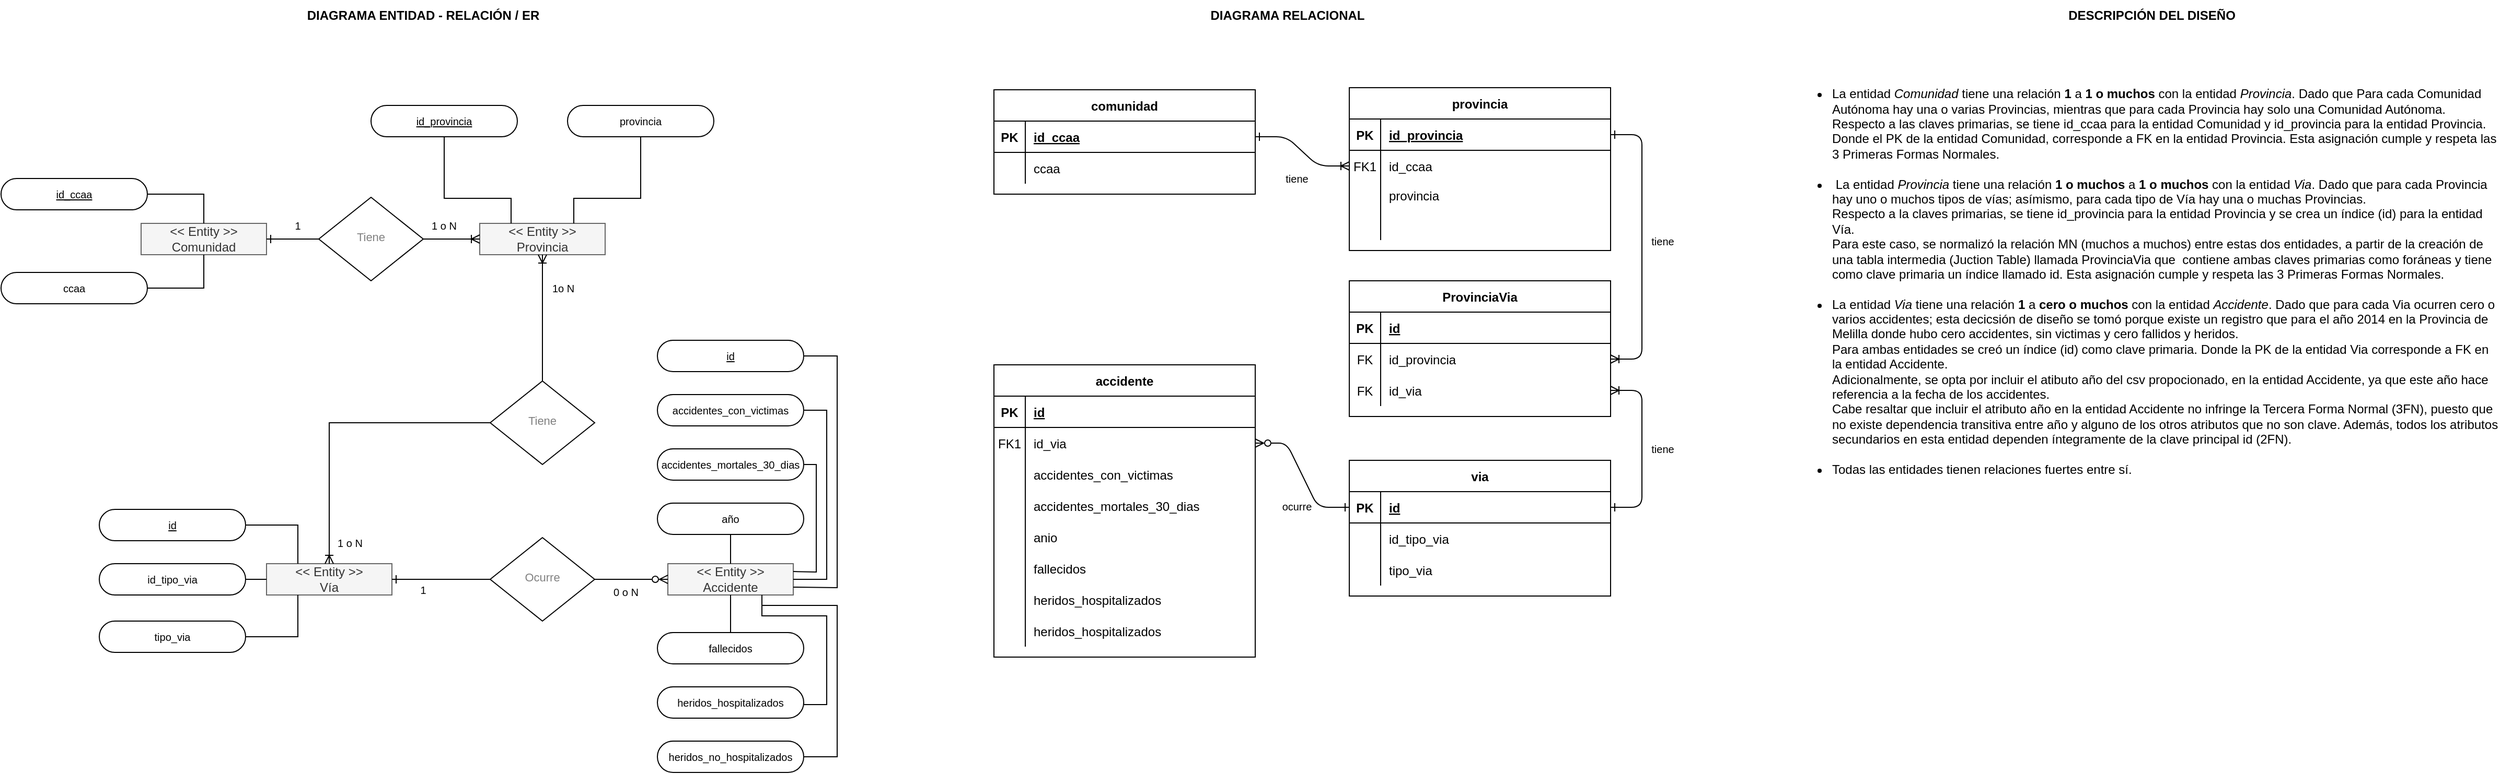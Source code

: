 <mxfile version="22.1.18" type="device">
  <diagram id="C5RBs43oDa-KdzZeNtuy" name="Page-1">
    <mxGraphModel dx="875" dy="464" grid="1" gridSize="10" guides="1" tooltips="1" connect="1" arrows="1" fold="1" page="1" pageScale="1" pageWidth="827" pageHeight="1169" math="0" shadow="0">
      <root>
        <mxCell id="WIyWlLk6GJQsqaUBKTNV-0" />
        <mxCell id="WIyWlLk6GJQsqaUBKTNV-1" parent="WIyWlLk6GJQsqaUBKTNV-0" />
        <mxCell id="WIyWlLk6GJQsqaUBKTNV-6" value="Tiene" style="rhombus;whiteSpace=wrap;html=1;shadow=0;fontFamily=Helvetica;fontSize=11;align=center;strokeWidth=1;spacing=6;spacingTop=-4;fontColor=#808080;" parent="WIyWlLk6GJQsqaUBKTNV-1" vertex="1">
          <mxGeometry x="314" y="269" width="100" height="80" as="geometry" />
        </mxCell>
        <mxCell id="Rk0e2FdfG49VzWRK0sau-1" value="&amp;lt;&amp;lt; Entity &amp;gt;&amp;gt;&lt;br&gt;Comunidad" style="rounded=0;whiteSpace=wrap;html=1;fillColor=#f5f5f5;fontColor=#333333;strokeColor=#666666;fontSize=12;" parent="WIyWlLk6GJQsqaUBKTNV-1" vertex="1">
          <mxGeometry x="144" y="294" width="120" height="30" as="geometry" />
        </mxCell>
        <mxCell id="Rk0e2FdfG49VzWRK0sau-2" value="&amp;lt;&amp;lt; Entity &amp;gt;&amp;gt;&lt;br style=&quot;border-color: var(--border-color);&quot;&gt;Provincia" style="rounded=0;whiteSpace=wrap;html=1;fillColor=#f5f5f5;fontColor=#333333;strokeColor=#666666;fontSize=12;" parent="WIyWlLk6GJQsqaUBKTNV-1" vertex="1">
          <mxGeometry x="468" y="294" width="120" height="30" as="geometry" />
        </mxCell>
        <mxCell id="Rk0e2FdfG49VzWRK0sau-3" value="&amp;lt;&amp;lt; Entity &amp;gt;&amp;gt;&lt;br style=&quot;border-color: var(--border-color);&quot;&gt;Vía" style="rounded=0;whiteSpace=wrap;html=1;fillColor=#f5f5f5;fontColor=#333333;strokeColor=#666666;fontSize=12;" parent="WIyWlLk6GJQsqaUBKTNV-1" vertex="1">
          <mxGeometry x="264" y="620" width="120" height="30" as="geometry" />
        </mxCell>
        <mxCell id="Rk0e2FdfG49VzWRK0sau-4" value="Tiene" style="rhombus;whiteSpace=wrap;html=1;shadow=0;fontFamily=Helvetica;fontSize=11;align=center;strokeWidth=1;spacing=6;spacingTop=-4;fontColor=#808080;" parent="WIyWlLk6GJQsqaUBKTNV-1" vertex="1">
          <mxGeometry x="478" y="445" width="100" height="80" as="geometry" />
        </mxCell>
        <mxCell id="Rk0e2FdfG49VzWRK0sau-5" value="" style="endArrow=none;html=1;rounded=0;exitX=1;exitY=0.5;exitDx=0;exitDy=0;entryX=0;entryY=0.5;entryDx=0;entryDy=0;startArrow=ERone;startFill=0;fontSize=11;" parent="WIyWlLk6GJQsqaUBKTNV-1" source="Rk0e2FdfG49VzWRK0sau-1" target="WIyWlLk6GJQsqaUBKTNV-6" edge="1">
          <mxGeometry width="50" height="50" relative="1" as="geometry">
            <mxPoint x="554" y="524" as="sourcePoint" />
            <mxPoint x="604" y="474" as="targetPoint" />
          </mxGeometry>
        </mxCell>
        <mxCell id="Rk0e2FdfG49VzWRK0sau-6" value="" style="endArrow=none;html=1;rounded=0;exitX=0;exitY=0.5;exitDx=0;exitDy=0;entryX=1;entryY=0.5;entryDx=0;entryDy=0;endFill=0;startArrow=ERoneToMany;startFill=0;fontSize=11;" parent="WIyWlLk6GJQsqaUBKTNV-1" source="Rk0e2FdfG49VzWRK0sau-2" target="WIyWlLk6GJQsqaUBKTNV-6" edge="1">
          <mxGeometry width="50" height="50" relative="1" as="geometry">
            <mxPoint x="274" y="319" as="sourcePoint" />
            <mxPoint x="324" y="319" as="targetPoint" />
          </mxGeometry>
        </mxCell>
        <mxCell id="Rk0e2FdfG49VzWRK0sau-7" value="" style="endArrow=none;html=1;rounded=0;exitX=0.5;exitY=1;exitDx=0;exitDy=0;entryX=0.5;entryY=0;entryDx=0;entryDy=0;startArrow=ERoneToMany;startFill=0;fontSize=11;" parent="WIyWlLk6GJQsqaUBKTNV-1" source="Rk0e2FdfG49VzWRK0sau-2" target="Rk0e2FdfG49VzWRK0sau-4" edge="1">
          <mxGeometry width="50" height="50" relative="1" as="geometry">
            <mxPoint x="274" y="253" as="sourcePoint" />
            <mxPoint x="324" y="253" as="targetPoint" />
          </mxGeometry>
        </mxCell>
        <mxCell id="Rk0e2FdfG49VzWRK0sau-8" value="" style="endArrow=none;html=1;rounded=0;exitX=0.5;exitY=0;exitDx=0;exitDy=0;entryX=0;entryY=0.5;entryDx=0;entryDy=0;endFill=0;startArrow=ERoneToMany;startFill=0;fontSize=11;" parent="WIyWlLk6GJQsqaUBKTNV-1" source="Rk0e2FdfG49VzWRK0sau-3" target="Rk0e2FdfG49VzWRK0sau-4" edge="1">
          <mxGeometry width="50" height="50" relative="1" as="geometry">
            <mxPoint x="478" y="368" as="sourcePoint" />
            <mxPoint x="424" y="368" as="targetPoint" />
            <Array as="points">
              <mxPoint x="324" y="485" />
            </Array>
          </mxGeometry>
        </mxCell>
        <mxCell id="Rk0e2FdfG49VzWRK0sau-9" value="Ocurre" style="rhombus;whiteSpace=wrap;html=1;shadow=0;fontFamily=Helvetica;fontSize=11;align=center;strokeWidth=1;spacing=6;spacingTop=-4;fontColor=#808080;" parent="WIyWlLk6GJQsqaUBKTNV-1" vertex="1">
          <mxGeometry x="478" y="595" width="100" height="80" as="geometry" />
        </mxCell>
        <mxCell id="lbxicUXuQXMg9mdTySA6-126" style="edgeStyle=orthogonalEdgeStyle;rounded=0;orthogonalLoop=1;jettySize=auto;html=1;exitX=0.75;exitY=1;exitDx=0;exitDy=0;entryX=1;entryY=0.5;entryDx=0;entryDy=0;endArrow=none;endFill=0;" parent="WIyWlLk6GJQsqaUBKTNV-1" source="Rk0e2FdfG49VzWRK0sau-11" target="Rk0e2FdfG49VzWRK0sau-41" edge="1">
          <mxGeometry relative="1" as="geometry">
            <Array as="points">
              <mxPoint x="738" y="670" />
              <mxPoint x="800" y="670" />
              <mxPoint x="800" y="755" />
            </Array>
          </mxGeometry>
        </mxCell>
        <mxCell id="Rk0e2FdfG49VzWRK0sau-11" value="&amp;lt;&amp;lt; Entity &amp;gt;&amp;gt;&lt;br style=&quot;border-color: var(--border-color);&quot;&gt;Accidente" style="rounded=0;whiteSpace=wrap;html=1;fillColor=#f5f5f5;fontColor=#333333;strokeColor=#666666;fontSize=12;" parent="WIyWlLk6GJQsqaUBKTNV-1" vertex="1">
          <mxGeometry x="648" y="620" width="120" height="30" as="geometry" />
        </mxCell>
        <mxCell id="Rk0e2FdfG49VzWRK0sau-14" value="" style="endArrow=none;html=1;rounded=0;exitX=1;exitY=0.5;exitDx=0;exitDy=0;entryX=0;entryY=0.5;entryDx=0;entryDy=0;startArrow=ERone;startFill=0;fontSize=11;" parent="WIyWlLk6GJQsqaUBKTNV-1" source="Rk0e2FdfG49VzWRK0sau-3" target="Rk0e2FdfG49VzWRK0sau-9" edge="1">
          <mxGeometry width="50" height="50" relative="1" as="geometry">
            <mxPoint x="274" y="369" as="sourcePoint" />
            <mxPoint x="324" y="369" as="targetPoint" />
          </mxGeometry>
        </mxCell>
        <mxCell id="Rk0e2FdfG49VzWRK0sau-15" value="" style="endArrow=none;html=1;rounded=0;exitX=0;exitY=0.5;exitDx=0;exitDy=0;entryX=1;entryY=0.5;entryDx=0;entryDy=0;endFill=0;startArrow=ERzeroToMany;startFill=0;fontSize=11;" parent="WIyWlLk6GJQsqaUBKTNV-1" source="Rk0e2FdfG49VzWRK0sau-11" target="Rk0e2FdfG49VzWRK0sau-9" edge="1">
          <mxGeometry width="50" height="50" relative="1" as="geometry">
            <mxPoint x="632" y="633.5" as="sourcePoint" />
            <mxPoint x="578" y="633.5" as="targetPoint" />
          </mxGeometry>
        </mxCell>
        <mxCell id="Rk0e2FdfG49VzWRK0sau-21" value="&lt;u style=&quot;font-size: 10px;&quot;&gt;id_ccaa&lt;/u&gt;" style="rounded=1;whiteSpace=wrap;html=1;arcSize=50;fontSize=10;" parent="WIyWlLk6GJQsqaUBKTNV-1" vertex="1">
          <mxGeometry x="10" y="251" width="140" height="30" as="geometry" />
        </mxCell>
        <mxCell id="Rk0e2FdfG49VzWRK0sau-22" value="ccaa" style="rounded=1;whiteSpace=wrap;html=1;arcSize=50;fontSize=10;" parent="WIyWlLk6GJQsqaUBKTNV-1" vertex="1">
          <mxGeometry x="10" y="341" width="140" height="30" as="geometry" />
        </mxCell>
        <mxCell id="Rk0e2FdfG49VzWRK0sau-24" value="" style="endArrow=none;html=1;rounded=0;exitX=0.5;exitY=0;exitDx=0;exitDy=0;entryX=1;entryY=0.5;entryDx=0;entryDy=0;fontSize=11;" parent="WIyWlLk6GJQsqaUBKTNV-1" source="Rk0e2FdfG49VzWRK0sau-1" target="Rk0e2FdfG49VzWRK0sau-21" edge="1">
          <mxGeometry width="50" height="50" relative="1" as="geometry">
            <mxPoint x="434" y="496" as="sourcePoint" />
            <mxPoint x="150" y="267" as="targetPoint" />
            <Array as="points">
              <mxPoint x="204" y="266" />
            </Array>
          </mxGeometry>
        </mxCell>
        <mxCell id="Rk0e2FdfG49VzWRK0sau-25" value="" style="endArrow=none;html=1;rounded=0;exitX=0.5;exitY=1;exitDx=0;exitDy=0;fontSize=11;" parent="WIyWlLk6GJQsqaUBKTNV-1" source="Rk0e2FdfG49VzWRK0sau-1" edge="1">
          <mxGeometry width="50" height="50" relative="1" as="geometry">
            <mxPoint x="214" y="304" as="sourcePoint" />
            <mxPoint x="150" y="356" as="targetPoint" />
            <Array as="points">
              <mxPoint x="204" y="356" />
            </Array>
          </mxGeometry>
        </mxCell>
        <mxCell id="Rk0e2FdfG49VzWRK0sau-26" value="&lt;u style=&quot;font-size: 10px;&quot;&gt;id_provincia&lt;/u&gt;" style="rounded=1;whiteSpace=wrap;html=1;arcSize=50;fontSize=10;" parent="WIyWlLk6GJQsqaUBKTNV-1" vertex="1">
          <mxGeometry x="364" y="181" width="140" height="30" as="geometry" />
        </mxCell>
        <mxCell id="Rk0e2FdfG49VzWRK0sau-27" value="provincia" style="rounded=1;whiteSpace=wrap;html=1;arcSize=50;fontSize=10;" parent="WIyWlLk6GJQsqaUBKTNV-1" vertex="1">
          <mxGeometry x="552" y="181" width="140" height="30" as="geometry" />
        </mxCell>
        <mxCell id="Rk0e2FdfG49VzWRK0sau-30" value="" style="endArrow=none;html=1;rounded=0;exitX=0.25;exitY=0;exitDx=0;exitDy=0;entryX=0.5;entryY=1;entryDx=0;entryDy=0;fontSize=11;" parent="WIyWlLk6GJQsqaUBKTNV-1" source="Rk0e2FdfG49VzWRK0sau-2" target="Rk0e2FdfG49VzWRK0sau-26" edge="1">
          <mxGeometry width="50" height="50" relative="1" as="geometry">
            <mxPoint x="528" y="295" as="sourcePoint" />
            <mxPoint x="434" y="246" as="targetPoint" />
            <Array as="points">
              <mxPoint x="498" y="270" />
              <mxPoint x="434" y="270" />
            </Array>
          </mxGeometry>
        </mxCell>
        <mxCell id="Rk0e2FdfG49VzWRK0sau-31" value="" style="endArrow=none;html=1;rounded=0;exitX=0.75;exitY=0;exitDx=0;exitDy=0;fontSize=11;entryX=0.5;entryY=1;entryDx=0;entryDy=0;" parent="WIyWlLk6GJQsqaUBKTNV-1" source="Rk0e2FdfG49VzWRK0sau-2" target="Rk0e2FdfG49VzWRK0sau-27" edge="1">
          <mxGeometry width="50" height="50" relative="1" as="geometry">
            <mxPoint x="538" y="238" as="sourcePoint" />
            <mxPoint x="680" y="250" as="targetPoint" />
            <Array as="points">
              <mxPoint x="558" y="270" />
              <mxPoint x="622" y="270" />
            </Array>
          </mxGeometry>
        </mxCell>
        <mxCell id="Rk0e2FdfG49VzWRK0sau-32" value="&lt;u style=&quot;font-size: 10px;&quot;&gt;id&lt;/u&gt;" style="rounded=1;whiteSpace=wrap;html=1;arcSize=50;fontSize=10;" parent="WIyWlLk6GJQsqaUBKTNV-1" vertex="1">
          <mxGeometry x="104" y="568" width="140" height="30" as="geometry" />
        </mxCell>
        <mxCell id="Rk0e2FdfG49VzWRK0sau-33" value="id_tipo_via" style="rounded=1;whiteSpace=wrap;html=1;arcSize=50;fontSize=10;" parent="WIyWlLk6GJQsqaUBKTNV-1" vertex="1">
          <mxGeometry x="104" y="620" width="140" height="30" as="geometry" />
        </mxCell>
        <mxCell id="Rk0e2FdfG49VzWRK0sau-34" value="tipo_via" style="rounded=1;whiteSpace=wrap;html=1;arcSize=50;fontSize=10;" parent="WIyWlLk6GJQsqaUBKTNV-1" vertex="1">
          <mxGeometry x="104" y="675" width="140" height="30" as="geometry" />
        </mxCell>
        <mxCell id="Rk0e2FdfG49VzWRK0sau-35" value="" style="endArrow=none;html=1;rounded=0;exitX=0.25;exitY=0;exitDx=0;exitDy=0;entryX=1;entryY=0.5;entryDx=0;entryDy=0;fontSize=11;" parent="WIyWlLk6GJQsqaUBKTNV-1" source="Rk0e2FdfG49VzWRK0sau-3" target="Rk0e2FdfG49VzWRK0sau-32" edge="1">
          <mxGeometry width="50" height="50" relative="1" as="geometry">
            <mxPoint x="304" y="598" as="sourcePoint" />
            <mxPoint x="234" y="571" as="targetPoint" />
            <Array as="points">
              <mxPoint x="294" y="583" />
            </Array>
          </mxGeometry>
        </mxCell>
        <mxCell id="Rk0e2FdfG49VzWRK0sau-36" value="" style="endArrow=none;html=1;rounded=0;exitX=0.25;exitY=1;exitDx=0;exitDy=0;entryX=1;entryY=0.5;entryDx=0;entryDy=0;fontSize=11;" parent="WIyWlLk6GJQsqaUBKTNV-1" source="Rk0e2FdfG49VzWRK0sau-3" target="Rk0e2FdfG49VzWRK0sau-34" edge="1">
          <mxGeometry width="50" height="50" relative="1" as="geometry">
            <mxPoint x="314" y="701" as="sourcePoint" />
            <mxPoint x="244" y="733" as="targetPoint" />
            <Array as="points">
              <mxPoint x="294" y="690" />
            </Array>
          </mxGeometry>
        </mxCell>
        <mxCell id="Rk0e2FdfG49VzWRK0sau-37" value="" style="endArrow=none;html=1;rounded=0;exitX=1;exitY=0.5;exitDx=0;exitDy=0;entryX=0;entryY=0.5;entryDx=0;entryDy=0;fontSize=11;" parent="WIyWlLk6GJQsqaUBKTNV-1" source="Rk0e2FdfG49VzWRK0sau-33" target="Rk0e2FdfG49VzWRK0sau-3" edge="1">
          <mxGeometry width="50" height="50" relative="1" as="geometry">
            <mxPoint x="404" y="606" as="sourcePoint" />
            <mxPoint x="454" y="556" as="targetPoint" />
          </mxGeometry>
        </mxCell>
        <mxCell id="Rk0e2FdfG49VzWRK0sau-40" value="fallecidos" style="rounded=1;whiteSpace=wrap;html=1;arcSize=50;fontSize=10;" parent="WIyWlLk6GJQsqaUBKTNV-1" vertex="1">
          <mxGeometry x="638" y="686" width="140" height="30" as="geometry" />
        </mxCell>
        <mxCell id="Rk0e2FdfG49VzWRK0sau-41" value="heridos_hospitalizados" style="rounded=1;whiteSpace=wrap;html=1;arcSize=50;fontSize=10;" parent="WIyWlLk6GJQsqaUBKTNV-1" vertex="1">
          <mxGeometry x="638" y="738" width="140" height="30" as="geometry" />
        </mxCell>
        <mxCell id="lbxicUXuQXMg9mdTySA6-127" style="edgeStyle=orthogonalEdgeStyle;rounded=0;orthogonalLoop=1;jettySize=auto;html=1;exitX=1;exitY=0.5;exitDx=0;exitDy=0;entryX=0.75;entryY=1;entryDx=0;entryDy=0;endArrow=none;endFill=0;" parent="WIyWlLk6GJQsqaUBKTNV-1" source="Rk0e2FdfG49VzWRK0sau-45" target="Rk0e2FdfG49VzWRK0sau-11" edge="1">
          <mxGeometry relative="1" as="geometry">
            <Array as="points">
              <mxPoint x="810" y="805" />
              <mxPoint x="810" y="660" />
              <mxPoint x="738" y="660" />
            </Array>
          </mxGeometry>
        </mxCell>
        <mxCell id="Rk0e2FdfG49VzWRK0sau-45" value="&lt;font style=&quot;font-size: 10px;&quot;&gt;heridos_no_hospitalizados&lt;/font&gt;" style="rounded=1;whiteSpace=wrap;html=1;arcSize=50;fontSize=10;" parent="WIyWlLk6GJQsqaUBKTNV-1" vertex="1">
          <mxGeometry x="638" y="790" width="140" height="30" as="geometry" />
        </mxCell>
        <mxCell id="Rk0e2FdfG49VzWRK0sau-47" value="&lt;u style=&quot;font-size: 10px;&quot;&gt;id&lt;/u&gt;" style="rounded=1;whiteSpace=wrap;html=1;arcSize=50;fontSize=10;" parent="WIyWlLk6GJQsqaUBKTNV-1" vertex="1">
          <mxGeometry x="638" y="406" width="140" height="30" as="geometry" />
        </mxCell>
        <mxCell id="Rk0e2FdfG49VzWRK0sau-48" value="&lt;span style=&quot;font-size: 10px;&quot;&gt;accidentes_con_victimas&lt;/span&gt;" style="rounded=1;whiteSpace=wrap;html=1;arcSize=50;fontSize=10;" parent="WIyWlLk6GJQsqaUBKTNV-1" vertex="1">
          <mxGeometry x="638" y="458" width="140" height="30" as="geometry" />
        </mxCell>
        <mxCell id="Rk0e2FdfG49VzWRK0sau-49" value="&lt;font style=&quot;font-size: 10px;&quot;&gt;accidentes_mortales_30_dias&lt;/font&gt;" style="rounded=1;whiteSpace=wrap;html=1;arcSize=50;fontSize=10;" parent="WIyWlLk6GJQsqaUBKTNV-1" vertex="1">
          <mxGeometry x="638" y="510" width="140" height="30" as="geometry" />
        </mxCell>
        <mxCell id="Rk0e2FdfG49VzWRK0sau-51" value="" style="endArrow=none;html=1;rounded=0;exitX=1;exitY=0.5;exitDx=0;exitDy=0;fontSize=11;entryX=1;entryY=0.75;entryDx=0;entryDy=0;" parent="WIyWlLk6GJQsqaUBKTNV-1" source="Rk0e2FdfG49VzWRK0sau-47" target="Rk0e2FdfG49VzWRK0sau-11" edge="1">
          <mxGeometry width="50" height="50" relative="1" as="geometry">
            <mxPoint x="818" y="594" as="sourcePoint" />
            <mxPoint x="760" y="645" as="targetPoint" />
            <Array as="points">
              <mxPoint x="810" y="421" />
              <mxPoint x="810" y="643" />
            </Array>
          </mxGeometry>
        </mxCell>
        <mxCell id="Rk0e2FdfG49VzWRK0sau-52" value="" style="endArrow=none;html=1;rounded=0;exitX=1;exitY=0.5;exitDx=0;exitDy=0;fontSize=11;entryX=1;entryY=0.5;entryDx=0;entryDy=0;" parent="WIyWlLk6GJQsqaUBKTNV-1" target="Rk0e2FdfG49VzWRK0sau-11" edge="1">
          <mxGeometry width="50" height="50" relative="1" as="geometry">
            <mxPoint x="778" y="473" as="sourcePoint" />
            <mxPoint x="768" y="634" as="targetPoint" />
            <Array as="points">
              <mxPoint x="800" y="473" />
              <mxPoint x="800" y="635" />
            </Array>
          </mxGeometry>
        </mxCell>
        <mxCell id="Rk0e2FdfG49VzWRK0sau-53" value="" style="endArrow=none;html=1;rounded=0;exitX=0.5;exitY=0;exitDx=0;exitDy=0;entryX=0.5;entryY=1;entryDx=0;entryDy=0;" parent="WIyWlLk6GJQsqaUBKTNV-1" source="Rk0e2FdfG49VzWRK0sau-11" target="Rk0e2FdfG49VzWRK0sau-54" edge="1">
          <mxGeometry width="50" height="50" relative="1" as="geometry">
            <mxPoint x="670" y="565" as="sourcePoint" />
            <mxPoint x="710" y="565" as="targetPoint" />
          </mxGeometry>
        </mxCell>
        <mxCell id="Rk0e2FdfG49VzWRK0sau-54" value="&lt;font style=&quot;font-size: 10px;&quot;&gt;año&lt;/font&gt;" style="rounded=1;whiteSpace=wrap;html=1;arcSize=50;fontSize=10;" parent="WIyWlLk6GJQsqaUBKTNV-1" vertex="1">
          <mxGeometry x="638" y="562" width="140" height="30" as="geometry" />
        </mxCell>
        <mxCell id="Rk0e2FdfG49VzWRK0sau-55" value="" style="endArrow=none;html=1;rounded=0;exitX=1;exitY=0.5;exitDx=0;exitDy=0;fontSize=11;entryX=1;entryY=0.25;entryDx=0;entryDy=0;" parent="WIyWlLk6GJQsqaUBKTNV-1" source="Rk0e2FdfG49VzWRK0sau-49" target="Rk0e2FdfG49VzWRK0sau-11" edge="1">
          <mxGeometry width="50" height="50" relative="1" as="geometry">
            <mxPoint x="778" y="465" as="sourcePoint" />
            <mxPoint x="768" y="627" as="targetPoint" />
            <Array as="points">
              <mxPoint x="790" y="525" />
              <mxPoint x="790" y="628" />
            </Array>
          </mxGeometry>
        </mxCell>
        <mxCell id="Rk0e2FdfG49VzWRK0sau-56" value="&lt;b&gt;DIAGRAMA ENTIDAD - RELACIÓN / ER&lt;/b&gt;" style="text;html=1;strokeColor=none;fillColor=none;align=center;verticalAlign=middle;whiteSpace=wrap;rounded=0;" parent="WIyWlLk6GJQsqaUBKTNV-1" vertex="1">
          <mxGeometry x="229" y="80" width="370" height="30" as="geometry" />
        </mxCell>
        <mxCell id="lbxicUXuQXMg9mdTySA6-31" value="" style="edgeStyle=entityRelationEdgeStyle;endArrow=ERoneToMany;startArrow=ERone;endFill=0;startFill=0;" parent="WIyWlLk6GJQsqaUBKTNV-1" source="lbxicUXuQXMg9mdTySA6-54" target="lbxicUXuQXMg9mdTySA6-37" edge="1">
          <mxGeometry width="100" height="100" relative="1" as="geometry">
            <mxPoint x="1250" y="751" as="sourcePoint" />
            <mxPoint x="1350" y="651" as="targetPoint" />
          </mxGeometry>
        </mxCell>
        <mxCell id="lbxicUXuQXMg9mdTySA6-32" value="" style="edgeStyle=entityRelationEdgeStyle;endArrow=ERoneToMany;startArrow=ERone;endFill=0;startFill=0;entryX=1;entryY=0.5;entryDx=0;entryDy=0;" parent="WIyWlLk6GJQsqaUBKTNV-1" source="lbxicUXuQXMg9mdTySA6-34" target="BSQIOprwywEt7iiuZn11-16" edge="1">
          <mxGeometry width="100" height="100" relative="1" as="geometry">
            <mxPoint x="1310" y="211" as="sourcePoint" />
            <mxPoint x="1610" y="400" as="targetPoint" />
          </mxGeometry>
        </mxCell>
        <mxCell id="lbxicUXuQXMg9mdTySA6-33" value="provincia" style="shape=table;startSize=30;container=1;collapsible=1;childLayout=tableLayout;fixedRows=1;rowLines=0;fontStyle=1;align=center;resizeLast=1;" parent="WIyWlLk6GJQsqaUBKTNV-1" vertex="1">
          <mxGeometry x="1300" y="164" width="250" height="156" as="geometry" />
        </mxCell>
        <mxCell id="lbxicUXuQXMg9mdTySA6-34" value="" style="shape=partialRectangle;collapsible=0;dropTarget=0;pointerEvents=0;fillColor=none;points=[[0,0.5],[1,0.5]];portConstraint=eastwest;top=0;left=0;right=0;bottom=1;" parent="lbxicUXuQXMg9mdTySA6-33" vertex="1">
          <mxGeometry y="30" width="250" height="30" as="geometry" />
        </mxCell>
        <mxCell id="lbxicUXuQXMg9mdTySA6-35" value="PK" style="shape=partialRectangle;overflow=hidden;connectable=0;fillColor=none;top=0;left=0;bottom=0;right=0;fontStyle=1;" parent="lbxicUXuQXMg9mdTySA6-34" vertex="1">
          <mxGeometry width="30" height="30" as="geometry">
            <mxRectangle width="30" height="30" as="alternateBounds" />
          </mxGeometry>
        </mxCell>
        <mxCell id="lbxicUXuQXMg9mdTySA6-36" value="id_provincia" style="shape=partialRectangle;overflow=hidden;connectable=0;fillColor=none;top=0;left=0;bottom=0;right=0;align=left;spacingLeft=6;fontStyle=5;" parent="lbxicUXuQXMg9mdTySA6-34" vertex="1">
          <mxGeometry x="30" width="220" height="30" as="geometry">
            <mxRectangle width="220" height="30" as="alternateBounds" />
          </mxGeometry>
        </mxCell>
        <mxCell id="lbxicUXuQXMg9mdTySA6-37" value="" style="shape=partialRectangle;collapsible=0;dropTarget=0;pointerEvents=0;fillColor=none;points=[[0,0.5],[1,0.5]];portConstraint=eastwest;top=0;left=0;right=0;bottom=0;" parent="lbxicUXuQXMg9mdTySA6-33" vertex="1">
          <mxGeometry y="60" width="250" height="30" as="geometry" />
        </mxCell>
        <mxCell id="lbxicUXuQXMg9mdTySA6-38" value="FK1" style="shape=partialRectangle;overflow=hidden;connectable=0;fillColor=none;top=0;left=0;bottom=0;right=0;" parent="lbxicUXuQXMg9mdTySA6-37" vertex="1">
          <mxGeometry width="30" height="30" as="geometry">
            <mxRectangle width="30" height="30" as="alternateBounds" />
          </mxGeometry>
        </mxCell>
        <mxCell id="lbxicUXuQXMg9mdTySA6-39" value="id_ccaa" style="shape=partialRectangle;overflow=hidden;connectable=0;fillColor=none;top=0;left=0;bottom=0;right=0;align=left;spacingLeft=6;" parent="lbxicUXuQXMg9mdTySA6-37" vertex="1">
          <mxGeometry x="30" width="220" height="30" as="geometry">
            <mxRectangle width="220" height="30" as="alternateBounds" />
          </mxGeometry>
        </mxCell>
        <mxCell id="lbxicUXuQXMg9mdTySA6-40" value="" style="shape=partialRectangle;collapsible=0;dropTarget=0;pointerEvents=0;fillColor=none;points=[[0,0.5],[1,0.5]];portConstraint=eastwest;top=0;left=0;right=0;bottom=0;" parent="lbxicUXuQXMg9mdTySA6-33" vertex="1">
          <mxGeometry y="90" width="250" height="26" as="geometry" />
        </mxCell>
        <mxCell id="lbxicUXuQXMg9mdTySA6-41" value="" style="shape=partialRectangle;overflow=hidden;connectable=0;fillColor=none;top=0;left=0;bottom=0;right=0;" parent="lbxicUXuQXMg9mdTySA6-40" vertex="1">
          <mxGeometry width="30" height="26" as="geometry">
            <mxRectangle width="30" height="26" as="alternateBounds" />
          </mxGeometry>
        </mxCell>
        <mxCell id="lbxicUXuQXMg9mdTySA6-42" value="provincia" style="shape=partialRectangle;overflow=hidden;connectable=0;fillColor=none;top=0;left=0;bottom=0;right=0;align=left;spacingLeft=6;" parent="lbxicUXuQXMg9mdTySA6-40" vertex="1">
          <mxGeometry x="30" width="220" height="26" as="geometry">
            <mxRectangle width="220" height="26" as="alternateBounds" />
          </mxGeometry>
        </mxCell>
        <mxCell id="BSQIOprwywEt7iiuZn11-7" style="shape=partialRectangle;collapsible=0;dropTarget=0;pointerEvents=0;fillColor=none;points=[[0,0.5],[1,0.5]];portConstraint=eastwest;top=0;left=0;right=0;bottom=0;" vertex="1" parent="lbxicUXuQXMg9mdTySA6-33">
          <mxGeometry y="116" width="250" height="30" as="geometry" />
        </mxCell>
        <mxCell id="BSQIOprwywEt7iiuZn11-8" style="shape=partialRectangle;overflow=hidden;connectable=0;fillColor=none;top=0;left=0;bottom=0;right=0;" vertex="1" parent="BSQIOprwywEt7iiuZn11-7">
          <mxGeometry width="30" height="30" as="geometry">
            <mxRectangle width="30" height="30" as="alternateBounds" />
          </mxGeometry>
        </mxCell>
        <mxCell id="BSQIOprwywEt7iiuZn11-9" value="" style="shape=partialRectangle;overflow=hidden;connectable=0;fillColor=none;top=0;left=0;bottom=0;right=0;align=left;spacingLeft=6;" vertex="1" parent="BSQIOprwywEt7iiuZn11-7">
          <mxGeometry x="30" width="220" height="30" as="geometry">
            <mxRectangle width="220" height="30" as="alternateBounds" />
          </mxGeometry>
        </mxCell>
        <mxCell id="lbxicUXuQXMg9mdTySA6-43" value="via" style="shape=table;startSize=30;container=1;collapsible=1;childLayout=tableLayout;fixedRows=1;rowLines=0;fontStyle=1;align=center;resizeLast=1;" parent="WIyWlLk6GJQsqaUBKTNV-1" vertex="1">
          <mxGeometry x="1300" y="521" width="250" height="130" as="geometry" />
        </mxCell>
        <mxCell id="lbxicUXuQXMg9mdTySA6-44" value="" style="shape=partialRectangle;collapsible=0;dropTarget=0;pointerEvents=0;fillColor=none;points=[[0,0.5],[1,0.5]];portConstraint=eastwest;top=0;left=0;right=0;bottom=1;" parent="lbxicUXuQXMg9mdTySA6-43" vertex="1">
          <mxGeometry y="30" width="250" height="30" as="geometry" />
        </mxCell>
        <mxCell id="lbxicUXuQXMg9mdTySA6-45" value="PK" style="shape=partialRectangle;overflow=hidden;connectable=0;fillColor=none;top=0;left=0;bottom=0;right=0;fontStyle=1;" parent="lbxicUXuQXMg9mdTySA6-44" vertex="1">
          <mxGeometry width="30" height="30" as="geometry">
            <mxRectangle width="30" height="30" as="alternateBounds" />
          </mxGeometry>
        </mxCell>
        <mxCell id="lbxicUXuQXMg9mdTySA6-46" value="id" style="shape=partialRectangle;overflow=hidden;connectable=0;fillColor=none;top=0;left=0;bottom=0;right=0;align=left;spacingLeft=6;fontStyle=5;" parent="lbxicUXuQXMg9mdTySA6-44" vertex="1">
          <mxGeometry x="30" width="220" height="30" as="geometry">
            <mxRectangle width="220" height="30" as="alternateBounds" />
          </mxGeometry>
        </mxCell>
        <mxCell id="lbxicUXuQXMg9mdTySA6-47" value="" style="shape=partialRectangle;collapsible=0;dropTarget=0;pointerEvents=0;fillColor=none;points=[[0,0.5],[1,0.5]];portConstraint=eastwest;top=0;left=0;right=0;bottom=0;" parent="lbxicUXuQXMg9mdTySA6-43" vertex="1">
          <mxGeometry y="60" width="250" height="30" as="geometry" />
        </mxCell>
        <mxCell id="lbxicUXuQXMg9mdTySA6-48" value="" style="shape=partialRectangle;overflow=hidden;connectable=0;fillColor=none;top=0;left=0;bottom=0;right=0;" parent="lbxicUXuQXMg9mdTySA6-47" vertex="1">
          <mxGeometry width="30" height="30" as="geometry">
            <mxRectangle width="30" height="30" as="alternateBounds" />
          </mxGeometry>
        </mxCell>
        <mxCell id="lbxicUXuQXMg9mdTySA6-49" value="id_tipo_via" style="shape=partialRectangle;overflow=hidden;connectable=0;fillColor=none;top=0;left=0;bottom=0;right=0;align=left;spacingLeft=6;" parent="lbxicUXuQXMg9mdTySA6-47" vertex="1">
          <mxGeometry x="30" width="220" height="30" as="geometry">
            <mxRectangle width="220" height="30" as="alternateBounds" />
          </mxGeometry>
        </mxCell>
        <mxCell id="lbxicUXuQXMg9mdTySA6-50" value="" style="shape=partialRectangle;collapsible=0;dropTarget=0;pointerEvents=0;fillColor=none;points=[[0,0.5],[1,0.5]];portConstraint=eastwest;top=0;left=0;right=0;bottom=0;" parent="lbxicUXuQXMg9mdTySA6-43" vertex="1">
          <mxGeometry y="90" width="250" height="30" as="geometry" />
        </mxCell>
        <mxCell id="lbxicUXuQXMg9mdTySA6-51" value="" style="shape=partialRectangle;overflow=hidden;connectable=0;fillColor=none;top=0;left=0;bottom=0;right=0;" parent="lbxicUXuQXMg9mdTySA6-50" vertex="1">
          <mxGeometry width="30" height="30" as="geometry">
            <mxRectangle width="30" height="30" as="alternateBounds" />
          </mxGeometry>
        </mxCell>
        <mxCell id="lbxicUXuQXMg9mdTySA6-52" value="tipo_via" style="shape=partialRectangle;overflow=hidden;connectable=0;fillColor=none;top=0;left=0;bottom=0;right=0;align=left;spacingLeft=6;" parent="lbxicUXuQXMg9mdTySA6-50" vertex="1">
          <mxGeometry x="30" width="220" height="30" as="geometry">
            <mxRectangle width="220" height="30" as="alternateBounds" />
          </mxGeometry>
        </mxCell>
        <mxCell id="lbxicUXuQXMg9mdTySA6-53" value="comunidad" style="shape=table;startSize=30;container=1;collapsible=1;childLayout=tableLayout;fixedRows=1;rowLines=0;fontStyle=1;align=center;resizeLast=1;" parent="WIyWlLk6GJQsqaUBKTNV-1" vertex="1">
          <mxGeometry x="960" y="166" width="250" height="100" as="geometry" />
        </mxCell>
        <mxCell id="lbxicUXuQXMg9mdTySA6-54" value="" style="shape=partialRectangle;collapsible=0;dropTarget=0;pointerEvents=0;fillColor=none;points=[[0,0.5],[1,0.5]];portConstraint=eastwest;top=0;left=0;right=0;bottom=1;" parent="lbxicUXuQXMg9mdTySA6-53" vertex="1">
          <mxGeometry y="30" width="250" height="30" as="geometry" />
        </mxCell>
        <mxCell id="lbxicUXuQXMg9mdTySA6-55" value="PK" style="shape=partialRectangle;overflow=hidden;connectable=0;fillColor=none;top=0;left=0;bottom=0;right=0;fontStyle=1;" parent="lbxicUXuQXMg9mdTySA6-54" vertex="1">
          <mxGeometry width="30" height="30" as="geometry">
            <mxRectangle width="30" height="30" as="alternateBounds" />
          </mxGeometry>
        </mxCell>
        <mxCell id="lbxicUXuQXMg9mdTySA6-56" value="id_ccaa" style="shape=partialRectangle;overflow=hidden;connectable=0;fillColor=none;top=0;left=0;bottom=0;right=0;align=left;spacingLeft=6;fontStyle=5;" parent="lbxicUXuQXMg9mdTySA6-54" vertex="1">
          <mxGeometry x="30" width="220" height="30" as="geometry">
            <mxRectangle width="220" height="30" as="alternateBounds" />
          </mxGeometry>
        </mxCell>
        <mxCell id="lbxicUXuQXMg9mdTySA6-57" value="" style="shape=partialRectangle;collapsible=0;dropTarget=0;pointerEvents=0;fillColor=none;points=[[0,0.5],[1,0.5]];portConstraint=eastwest;top=0;left=0;right=0;bottom=0;" parent="lbxicUXuQXMg9mdTySA6-53" vertex="1">
          <mxGeometry y="60" width="250" height="30" as="geometry" />
        </mxCell>
        <mxCell id="lbxicUXuQXMg9mdTySA6-58" value="" style="shape=partialRectangle;overflow=hidden;connectable=0;fillColor=none;top=0;left=0;bottom=0;right=0;" parent="lbxicUXuQXMg9mdTySA6-57" vertex="1">
          <mxGeometry width="30" height="30" as="geometry">
            <mxRectangle width="30" height="30" as="alternateBounds" />
          </mxGeometry>
        </mxCell>
        <mxCell id="lbxicUXuQXMg9mdTySA6-59" value="ccaa " style="shape=partialRectangle;overflow=hidden;connectable=0;fillColor=none;top=0;left=0;bottom=0;right=0;align=left;spacingLeft=6;" parent="lbxicUXuQXMg9mdTySA6-57" vertex="1">
          <mxGeometry x="30" width="220" height="30" as="geometry">
            <mxRectangle width="220" height="30" as="alternateBounds" />
          </mxGeometry>
        </mxCell>
        <mxCell id="lbxicUXuQXMg9mdTySA6-60" value="&lt;b&gt;DIAGRAMA RELACIONAL&lt;/b&gt;" style="text;html=1;strokeColor=none;fillColor=none;align=center;verticalAlign=middle;whiteSpace=wrap;rounded=0;" parent="WIyWlLk6GJQsqaUBKTNV-1" vertex="1">
          <mxGeometry x="1056" y="80" width="370" height="30" as="geometry" />
        </mxCell>
        <mxCell id="lbxicUXuQXMg9mdTySA6-71" value="accidente" style="shape=table;startSize=30;container=1;collapsible=1;childLayout=tableLayout;fixedRows=1;rowLines=0;fontStyle=1;align=center;resizeLast=1;" parent="WIyWlLk6GJQsqaUBKTNV-1" vertex="1">
          <mxGeometry x="960" y="429.5" width="250" height="280" as="geometry" />
        </mxCell>
        <mxCell id="lbxicUXuQXMg9mdTySA6-72" value="" style="shape=partialRectangle;collapsible=0;dropTarget=0;pointerEvents=0;fillColor=none;points=[[0,0.5],[1,0.5]];portConstraint=eastwest;top=0;left=0;right=0;bottom=1;" parent="lbxicUXuQXMg9mdTySA6-71" vertex="1">
          <mxGeometry y="30" width="250" height="30" as="geometry" />
        </mxCell>
        <mxCell id="lbxicUXuQXMg9mdTySA6-73" value="PK" style="shape=partialRectangle;overflow=hidden;connectable=0;fillColor=none;top=0;left=0;bottom=0;right=0;fontStyle=1;" parent="lbxicUXuQXMg9mdTySA6-72" vertex="1">
          <mxGeometry width="30" height="30" as="geometry">
            <mxRectangle width="30" height="30" as="alternateBounds" />
          </mxGeometry>
        </mxCell>
        <mxCell id="lbxicUXuQXMg9mdTySA6-74" value="id" style="shape=partialRectangle;overflow=hidden;connectable=0;fillColor=none;top=0;left=0;bottom=0;right=0;align=left;spacingLeft=6;fontStyle=5;" parent="lbxicUXuQXMg9mdTySA6-72" vertex="1">
          <mxGeometry x="30" width="220" height="30" as="geometry">
            <mxRectangle width="220" height="30" as="alternateBounds" />
          </mxGeometry>
        </mxCell>
        <mxCell id="lbxicUXuQXMg9mdTySA6-75" value="" style="shape=partialRectangle;collapsible=0;dropTarget=0;pointerEvents=0;fillColor=none;points=[[0,0.5],[1,0.5]];portConstraint=eastwest;top=0;left=0;right=0;bottom=0;" parent="lbxicUXuQXMg9mdTySA6-71" vertex="1">
          <mxGeometry y="60" width="250" height="30" as="geometry" />
        </mxCell>
        <mxCell id="lbxicUXuQXMg9mdTySA6-76" value="FK1" style="shape=partialRectangle;overflow=hidden;connectable=0;fillColor=none;top=0;left=0;bottom=0;right=0;" parent="lbxicUXuQXMg9mdTySA6-75" vertex="1">
          <mxGeometry width="30" height="30" as="geometry">
            <mxRectangle width="30" height="30" as="alternateBounds" />
          </mxGeometry>
        </mxCell>
        <mxCell id="lbxicUXuQXMg9mdTySA6-77" value="id_via" style="shape=partialRectangle;overflow=hidden;connectable=0;fillColor=none;top=0;left=0;bottom=0;right=0;align=left;spacingLeft=6;" parent="lbxicUXuQXMg9mdTySA6-75" vertex="1">
          <mxGeometry x="30" width="220" height="30" as="geometry">
            <mxRectangle width="220" height="30" as="alternateBounds" />
          </mxGeometry>
        </mxCell>
        <mxCell id="lbxicUXuQXMg9mdTySA6-78" value="" style="shape=partialRectangle;collapsible=0;dropTarget=0;pointerEvents=0;fillColor=none;points=[[0,0.5],[1,0.5]];portConstraint=eastwest;top=0;left=0;right=0;bottom=0;" parent="lbxicUXuQXMg9mdTySA6-71" vertex="1">
          <mxGeometry y="90" width="250" height="30" as="geometry" />
        </mxCell>
        <mxCell id="lbxicUXuQXMg9mdTySA6-79" value="" style="shape=partialRectangle;overflow=hidden;connectable=0;fillColor=none;top=0;left=0;bottom=0;right=0;" parent="lbxicUXuQXMg9mdTySA6-78" vertex="1">
          <mxGeometry width="30" height="30" as="geometry">
            <mxRectangle width="30" height="30" as="alternateBounds" />
          </mxGeometry>
        </mxCell>
        <mxCell id="lbxicUXuQXMg9mdTySA6-80" value="accidentes_con_victimas" style="shape=partialRectangle;overflow=hidden;connectable=0;fillColor=none;top=0;left=0;bottom=0;right=0;align=left;spacingLeft=6;" parent="lbxicUXuQXMg9mdTySA6-78" vertex="1">
          <mxGeometry x="30" width="220" height="30" as="geometry">
            <mxRectangle width="220" height="30" as="alternateBounds" />
          </mxGeometry>
        </mxCell>
        <mxCell id="lbxicUXuQXMg9mdTySA6-102" style="shape=partialRectangle;collapsible=0;dropTarget=0;pointerEvents=0;fillColor=none;points=[[0,0.5],[1,0.5]];portConstraint=eastwest;top=0;left=0;right=0;bottom=0;" parent="lbxicUXuQXMg9mdTySA6-71" vertex="1">
          <mxGeometry y="120" width="250" height="30" as="geometry" />
        </mxCell>
        <mxCell id="lbxicUXuQXMg9mdTySA6-103" style="shape=partialRectangle;overflow=hidden;connectable=0;fillColor=none;top=0;left=0;bottom=0;right=0;" parent="lbxicUXuQXMg9mdTySA6-102" vertex="1">
          <mxGeometry width="30" height="30" as="geometry">
            <mxRectangle width="30" height="30" as="alternateBounds" />
          </mxGeometry>
        </mxCell>
        <mxCell id="lbxicUXuQXMg9mdTySA6-104" value="accidentes_mortales_30_dias" style="shape=partialRectangle;overflow=hidden;connectable=0;fillColor=none;top=0;left=0;bottom=0;right=0;align=left;spacingLeft=6;" parent="lbxicUXuQXMg9mdTySA6-102" vertex="1">
          <mxGeometry x="30" width="220" height="30" as="geometry">
            <mxRectangle width="220" height="30" as="alternateBounds" />
          </mxGeometry>
        </mxCell>
        <mxCell id="lbxicUXuQXMg9mdTySA6-99" style="shape=partialRectangle;collapsible=0;dropTarget=0;pointerEvents=0;fillColor=none;points=[[0,0.5],[1,0.5]];portConstraint=eastwest;top=0;left=0;right=0;bottom=0;" parent="lbxicUXuQXMg9mdTySA6-71" vertex="1">
          <mxGeometry y="150" width="250" height="30" as="geometry" />
        </mxCell>
        <mxCell id="lbxicUXuQXMg9mdTySA6-100" style="shape=partialRectangle;overflow=hidden;connectable=0;fillColor=none;top=0;left=0;bottom=0;right=0;" parent="lbxicUXuQXMg9mdTySA6-99" vertex="1">
          <mxGeometry width="30" height="30" as="geometry">
            <mxRectangle width="30" height="30" as="alternateBounds" />
          </mxGeometry>
        </mxCell>
        <mxCell id="lbxicUXuQXMg9mdTySA6-101" value="anio" style="shape=partialRectangle;overflow=hidden;connectable=0;fillColor=none;top=0;left=0;bottom=0;right=0;align=left;spacingLeft=6;" parent="lbxicUXuQXMg9mdTySA6-99" vertex="1">
          <mxGeometry x="30" width="220" height="30" as="geometry">
            <mxRectangle width="220" height="30" as="alternateBounds" />
          </mxGeometry>
        </mxCell>
        <mxCell id="lbxicUXuQXMg9mdTySA6-134" style="shape=partialRectangle;collapsible=0;dropTarget=0;pointerEvents=0;fillColor=none;points=[[0,0.5],[1,0.5]];portConstraint=eastwest;top=0;left=0;right=0;bottom=0;" parent="lbxicUXuQXMg9mdTySA6-71" vertex="1">
          <mxGeometry y="180" width="250" height="30" as="geometry" />
        </mxCell>
        <mxCell id="lbxicUXuQXMg9mdTySA6-135" style="shape=partialRectangle;overflow=hidden;connectable=0;fillColor=none;top=0;left=0;bottom=0;right=0;" parent="lbxicUXuQXMg9mdTySA6-134" vertex="1">
          <mxGeometry width="30" height="30" as="geometry">
            <mxRectangle width="30" height="30" as="alternateBounds" />
          </mxGeometry>
        </mxCell>
        <mxCell id="lbxicUXuQXMg9mdTySA6-136" value="fallecidos" style="shape=partialRectangle;overflow=hidden;connectable=0;fillColor=none;top=0;left=0;bottom=0;right=0;align=left;spacingLeft=6;" parent="lbxicUXuQXMg9mdTySA6-134" vertex="1">
          <mxGeometry x="30" width="220" height="30" as="geometry">
            <mxRectangle width="220" height="30" as="alternateBounds" />
          </mxGeometry>
        </mxCell>
        <mxCell id="lbxicUXuQXMg9mdTySA6-131" style="shape=partialRectangle;collapsible=0;dropTarget=0;pointerEvents=0;fillColor=none;points=[[0,0.5],[1,0.5]];portConstraint=eastwest;top=0;left=0;right=0;bottom=0;" parent="lbxicUXuQXMg9mdTySA6-71" vertex="1">
          <mxGeometry y="210" width="250" height="30" as="geometry" />
        </mxCell>
        <mxCell id="lbxicUXuQXMg9mdTySA6-132" style="shape=partialRectangle;overflow=hidden;connectable=0;fillColor=none;top=0;left=0;bottom=0;right=0;" parent="lbxicUXuQXMg9mdTySA6-131" vertex="1">
          <mxGeometry width="30" height="30" as="geometry">
            <mxRectangle width="30" height="30" as="alternateBounds" />
          </mxGeometry>
        </mxCell>
        <mxCell id="lbxicUXuQXMg9mdTySA6-133" value="heridos_hospitalizados" style="shape=partialRectangle;overflow=hidden;connectable=0;fillColor=none;top=0;left=0;bottom=0;right=0;align=left;spacingLeft=6;" parent="lbxicUXuQXMg9mdTySA6-131" vertex="1">
          <mxGeometry x="30" width="220" height="30" as="geometry">
            <mxRectangle width="220" height="30" as="alternateBounds" />
          </mxGeometry>
        </mxCell>
        <mxCell id="lbxicUXuQXMg9mdTySA6-128" style="shape=partialRectangle;collapsible=0;dropTarget=0;pointerEvents=0;fillColor=none;points=[[0,0.5],[1,0.5]];portConstraint=eastwest;top=0;left=0;right=0;bottom=0;" parent="lbxicUXuQXMg9mdTySA6-71" vertex="1">
          <mxGeometry y="240" width="250" height="30" as="geometry" />
        </mxCell>
        <mxCell id="lbxicUXuQXMg9mdTySA6-129" style="shape=partialRectangle;overflow=hidden;connectable=0;fillColor=none;top=0;left=0;bottom=0;right=0;" parent="lbxicUXuQXMg9mdTySA6-128" vertex="1">
          <mxGeometry width="30" height="30" as="geometry">
            <mxRectangle width="30" height="30" as="alternateBounds" />
          </mxGeometry>
        </mxCell>
        <mxCell id="lbxicUXuQXMg9mdTySA6-130" value="heridos_hospitalizados" style="shape=partialRectangle;overflow=hidden;connectable=0;fillColor=none;top=0;left=0;bottom=0;right=0;align=left;spacingLeft=6;" parent="lbxicUXuQXMg9mdTySA6-128" vertex="1">
          <mxGeometry x="30" width="220" height="30" as="geometry">
            <mxRectangle width="220" height="30" as="alternateBounds" />
          </mxGeometry>
        </mxCell>
        <mxCell id="lbxicUXuQXMg9mdTySA6-98" value="" style="edgeStyle=entityRelationEdgeStyle;endArrow=ERoneToMany;startArrow=ERone;endFill=0;startFill=0;exitX=1;exitY=0.5;exitDx=0;exitDy=0;entryX=1;entryY=0.5;entryDx=0;entryDy=0;" parent="WIyWlLk6GJQsqaUBKTNV-1" source="lbxicUXuQXMg9mdTySA6-44" target="BSQIOprwywEt7iiuZn11-19" edge="1">
          <mxGeometry width="100" height="100" relative="1" as="geometry">
            <mxPoint x="1680" y="508" as="sourcePoint" />
            <mxPoint x="1610" y="460" as="targetPoint" />
          </mxGeometry>
        </mxCell>
        <mxCell id="lbxicUXuQXMg9mdTySA6-105" value="" style="edgeStyle=entityRelationEdgeStyle;endArrow=ERzeroToMany;startArrow=ERone;endFill=0;startFill=0;exitX=0;exitY=0.5;exitDx=0;exitDy=0;entryX=1;entryY=0.5;entryDx=0;entryDy=0;" parent="WIyWlLk6GJQsqaUBKTNV-1" source="lbxicUXuQXMg9mdTySA6-44" target="lbxicUXuQXMg9mdTySA6-75" edge="1">
          <mxGeometry width="100" height="100" relative="1" as="geometry">
            <mxPoint x="1620" y="581" as="sourcePoint" />
            <mxPoint x="1340" y="676" as="targetPoint" />
          </mxGeometry>
        </mxCell>
        <mxCell id="lbxicUXuQXMg9mdTySA6-122" value="&lt;b&gt;DESCRIPCIÓN DEL DISEÑO&lt;/b&gt;" style="text;html=1;strokeColor=none;fillColor=none;align=center;verticalAlign=middle;whiteSpace=wrap;rounded=0;" parent="WIyWlLk6GJQsqaUBKTNV-1" vertex="1">
          <mxGeometry x="1882.5" y="80" width="370" height="30" as="geometry" />
        </mxCell>
        <mxCell id="lbxicUXuQXMg9mdTySA6-123" value="&lt;p style=&quot;line-height: 590%;&quot;&gt;&lt;/p&gt;&lt;ul&gt;&lt;li&gt;La entidad &lt;i&gt;Comunidad &lt;/i&gt;tiene una relación &lt;b&gt;1&lt;/b&gt; a &lt;b&gt;1 o muchos&lt;/b&gt; con la entidad &lt;i&gt;Provincia&lt;/i&gt;. Dado que Para cada Comunidad Autónoma hay una o varias Provincias, mientras que para cada Provincia hay solo una Comunidad Autónoma.&amp;nbsp;&lt;br&gt;Respecto a las claves primarias, se tiene id_ccaa para la entidad Comunidad y id_provincia para la entidad Provincia. Donde el PK de la entidad Comunidad, corresponde a FK en la entidad Provincia. Esta asignación cumple y respeta las 3 Primeras Formas Normales.&amp;nbsp;&lt;br&gt;&lt;br&gt;&lt;/li&gt;&lt;li&gt;&amp;nbsp;La entidad &lt;i&gt;Provincia &lt;/i&gt;tiene una relación &lt;b&gt;1 o muchos&lt;/b&gt; a &lt;b&gt;1 o muchos &lt;/b&gt;con la entidad &lt;i&gt;Via&lt;/i&gt;. Dado que para cada Provincia hay uno o muchos tipos de vías; asímismo, para cada tipo de Vía hay una o muchas Provincias. &lt;br&gt;Respecto a la claves primarias, se tiene id_provincia para la entidad Provincia y se crea un índice (id) para la entidad Vía. &lt;br&gt;Para este caso, se normalizó la relación MN (muchos a muchos) entre estas dos entidades, a partir de la creación de una tabla intermedia (Juction Table) llamada ProvinciaVia que&amp;nbsp; contiene ambas claves primarias como foráneas y tiene como clave primaria un índice llamado id. Esta asignación cumple y respeta las 3 Primeras Formas Normales.&amp;nbsp;&lt;br&gt;&lt;br&gt;&lt;/li&gt;&lt;li&gt;La entidad &lt;i&gt;Via&lt;/i&gt; tiene una relación &lt;b&gt;1&lt;/b&gt; a &lt;b&gt;cero o muchos&lt;/b&gt; con la entidad &lt;i&gt;Accidente&lt;/i&gt;. Dado que para cada Via ocurren cero o varios accidentes; esta decicsión de diseño se tomó porque existe un registro que para el año 2014 en la Provincia de Melilla donde hubo cero accidentes, sin victimas y cero fallidos y heridos.&lt;br&gt;Para ambas entidades se creó un índice (id) como clave primaria. Donde la PK de la entidad Via corresponde a FK en la entidad Accidente.&amp;nbsp;&lt;br&gt;Adicionalmente, se opta por incluir el atibuto año del csv propocionado, en la entidad Accidente, ya que este año hace referencia a la fecha de los accidentes.&amp;nbsp;&lt;br&gt;Cabe resaltar que incluir el atributo año en la entidad Accidente no infringe la Tercera Forma Normal (3FN), puesto que no existe dependencia transitiva entre año y alguno de los otros atributos que no son clave. Además, todos los atributos secundarios en esta entidad dependen íntegramente de la clave principal id (2FN).&lt;br&gt;&lt;br&gt;&lt;/li&gt;&lt;li&gt;Todas las entidades tienen relaciones fuertes entre sí.&lt;br&gt;&lt;br&gt;&lt;/li&gt;&lt;/ul&gt;&lt;p&gt;&lt;/p&gt;" style="text;html=1;strokeColor=none;fillColor=none;align=left;verticalAlign=middle;whiteSpace=wrap;rounded=0;fontStyle=0;spacing=2;" parent="WIyWlLk6GJQsqaUBKTNV-1" vertex="1">
          <mxGeometry x="1720" y="117" width="680" height="479" as="geometry" />
        </mxCell>
        <mxCell id="lbxicUXuQXMg9mdTySA6-125" value="" style="endArrow=none;html=1;rounded=0;exitX=0.5;exitY=0;exitDx=0;exitDy=0;entryX=0.5;entryY=1;entryDx=0;entryDy=0;" parent="WIyWlLk6GJQsqaUBKTNV-1" source="Rk0e2FdfG49VzWRK0sau-40" target="Rk0e2FdfG49VzWRK0sau-11" edge="1">
          <mxGeometry width="50" height="50" relative="1" as="geometry">
            <mxPoint x="718" y="630" as="sourcePoint" />
            <mxPoint x="718" y="602" as="targetPoint" />
          </mxGeometry>
        </mxCell>
        <mxCell id="lbxicUXuQXMg9mdTySA6-137" value="&lt;font style=&quot;font-size: 10px;&quot;&gt;1&lt;/font&gt;" style="text;html=1;strokeColor=none;fillColor=none;align=center;verticalAlign=middle;whiteSpace=wrap;rounded=0;" parent="WIyWlLk6GJQsqaUBKTNV-1" vertex="1">
          <mxGeometry x="264" y="281" width="60" height="30" as="geometry" />
        </mxCell>
        <mxCell id="lbxicUXuQXMg9mdTySA6-138" value="&lt;font style=&quot;font-size: 10px;&quot;&gt;1o N&lt;/font&gt;" style="text;html=1;strokeColor=none;fillColor=none;align=center;verticalAlign=middle;whiteSpace=wrap;rounded=0;" parent="WIyWlLk6GJQsqaUBKTNV-1" vertex="1">
          <mxGeometry x="518" y="341" width="60" height="30" as="geometry" />
        </mxCell>
        <mxCell id="lbxicUXuQXMg9mdTySA6-139" value="&lt;font style=&quot;font-size: 10px;&quot;&gt;1&lt;/font&gt;" style="text;html=1;strokeColor=none;fillColor=none;align=center;verticalAlign=middle;whiteSpace=wrap;rounded=0;" parent="WIyWlLk6GJQsqaUBKTNV-1" vertex="1">
          <mxGeometry x="384" y="630" width="60" height="30" as="geometry" />
        </mxCell>
        <mxCell id="lbxicUXuQXMg9mdTySA6-140" value="&lt;font style=&quot;font-size: 10px;&quot;&gt;1 o N&lt;/font&gt;" style="text;html=1;strokeColor=none;fillColor=none;align=center;verticalAlign=middle;whiteSpace=wrap;rounded=0;" parent="WIyWlLk6GJQsqaUBKTNV-1" vertex="1">
          <mxGeometry x="404" y="281" width="60" height="30" as="geometry" />
        </mxCell>
        <mxCell id="lbxicUXuQXMg9mdTySA6-141" value="&lt;font style=&quot;font-size: 10px;&quot;&gt;1 o N&lt;/font&gt;" style="text;html=1;strokeColor=none;fillColor=none;align=center;verticalAlign=middle;whiteSpace=wrap;rounded=0;" parent="WIyWlLk6GJQsqaUBKTNV-1" vertex="1">
          <mxGeometry x="314" y="585" width="60" height="30" as="geometry" />
        </mxCell>
        <mxCell id="lbxicUXuQXMg9mdTySA6-142" value="&lt;font style=&quot;font-size: 10px;&quot;&gt;0 o N&lt;/font&gt;" style="text;html=1;strokeColor=none;fillColor=none;align=center;verticalAlign=middle;whiteSpace=wrap;rounded=0;" parent="WIyWlLk6GJQsqaUBKTNV-1" vertex="1">
          <mxGeometry x="578" y="632" width="60" height="30" as="geometry" />
        </mxCell>
        <mxCell id="lbxicUXuQXMg9mdTySA6-143" value="&lt;font style=&quot;font-size: 10px;&quot;&gt;tiene&lt;/font&gt;" style="text;html=1;strokeColor=none;fillColor=none;align=center;verticalAlign=middle;whiteSpace=wrap;rounded=0;" parent="WIyWlLk6GJQsqaUBKTNV-1" vertex="1">
          <mxGeometry x="1220" y="236" width="60" height="30" as="geometry" />
        </mxCell>
        <mxCell id="lbxicUXuQXMg9mdTySA6-144" value="&lt;font style=&quot;font-size: 10px;&quot;&gt;tiene&lt;/font&gt;" style="text;html=1;strokeColor=none;fillColor=none;align=center;verticalAlign=middle;whiteSpace=wrap;rounded=0;" parent="WIyWlLk6GJQsqaUBKTNV-1" vertex="1">
          <mxGeometry x="1570" y="296" width="60" height="30" as="geometry" />
        </mxCell>
        <mxCell id="lbxicUXuQXMg9mdTySA6-145" value="&lt;font style=&quot;font-size: 10px;&quot;&gt;tiene&lt;/font&gt;" style="text;html=1;strokeColor=none;fillColor=none;align=center;verticalAlign=middle;whiteSpace=wrap;rounded=0;" parent="WIyWlLk6GJQsqaUBKTNV-1" vertex="1">
          <mxGeometry x="1570" y="495" width="60" height="30" as="geometry" />
        </mxCell>
        <mxCell id="lbxicUXuQXMg9mdTySA6-146" value="&lt;font style=&quot;font-size: 10px;&quot;&gt;ocurre&lt;/font&gt;" style="text;html=1;strokeColor=none;fillColor=none;align=center;verticalAlign=middle;whiteSpace=wrap;rounded=0;" parent="WIyWlLk6GJQsqaUBKTNV-1" vertex="1">
          <mxGeometry x="1220" y="550" width="60" height="30" as="geometry" />
        </mxCell>
        <mxCell id="BSQIOprwywEt7iiuZn11-10" style="shape=partialRectangle;overflow=hidden;connectable=0;fillColor=none;top=0;left=0;bottom=0;right=0;align=left;spacingLeft=6;" vertex="1" parent="WIyWlLk6GJQsqaUBKTNV-1">
          <mxGeometry x="1330" y="280" width="220" height="30" as="geometry">
            <mxRectangle width="220" height="30" as="alternateBounds" />
          </mxGeometry>
        </mxCell>
        <mxCell id="BSQIOprwywEt7iiuZn11-11" style="shape=partialRectangle;overflow=hidden;connectable=0;fillColor=none;top=0;left=0;bottom=0;right=0;align=left;spacingLeft=6;" vertex="1" parent="WIyWlLk6GJQsqaUBKTNV-1">
          <mxGeometry x="1330" y="445" width="220" height="30" as="geometry">
            <mxRectangle width="220" height="30" as="alternateBounds" />
          </mxGeometry>
        </mxCell>
        <mxCell id="BSQIOprwywEt7iiuZn11-12" value="ProvinciaVia" style="shape=table;startSize=30;container=1;collapsible=1;childLayout=tableLayout;fixedRows=1;rowLines=0;fontStyle=1;align=center;resizeLast=1;" vertex="1" parent="WIyWlLk6GJQsqaUBKTNV-1">
          <mxGeometry x="1300" y="349" width="250" height="130" as="geometry" />
        </mxCell>
        <mxCell id="BSQIOprwywEt7iiuZn11-13" value="" style="shape=partialRectangle;collapsible=0;dropTarget=0;pointerEvents=0;fillColor=none;points=[[0,0.5],[1,0.5]];portConstraint=eastwest;top=0;left=0;right=0;bottom=1;" vertex="1" parent="BSQIOprwywEt7iiuZn11-12">
          <mxGeometry y="30" width="250" height="30" as="geometry" />
        </mxCell>
        <mxCell id="BSQIOprwywEt7iiuZn11-14" value="PK" style="shape=partialRectangle;overflow=hidden;connectable=0;fillColor=none;top=0;left=0;bottom=0;right=0;fontStyle=1;" vertex="1" parent="BSQIOprwywEt7iiuZn11-13">
          <mxGeometry width="30" height="30" as="geometry">
            <mxRectangle width="30" height="30" as="alternateBounds" />
          </mxGeometry>
        </mxCell>
        <mxCell id="BSQIOprwywEt7iiuZn11-15" value="id" style="shape=partialRectangle;overflow=hidden;connectable=0;fillColor=none;top=0;left=0;bottom=0;right=0;align=left;spacingLeft=6;fontStyle=5;" vertex="1" parent="BSQIOprwywEt7iiuZn11-13">
          <mxGeometry x="30" width="220" height="30" as="geometry">
            <mxRectangle width="220" height="30" as="alternateBounds" />
          </mxGeometry>
        </mxCell>
        <mxCell id="BSQIOprwywEt7iiuZn11-16" value="" style="shape=partialRectangle;collapsible=0;dropTarget=0;pointerEvents=0;fillColor=none;points=[[0,0.5],[1,0.5]];portConstraint=eastwest;top=0;left=0;right=0;bottom=0;" vertex="1" parent="BSQIOprwywEt7iiuZn11-12">
          <mxGeometry y="60" width="250" height="30" as="geometry" />
        </mxCell>
        <mxCell id="BSQIOprwywEt7iiuZn11-17" value="FK" style="shape=partialRectangle;overflow=hidden;connectable=0;fillColor=none;top=0;left=0;bottom=0;right=0;" vertex="1" parent="BSQIOprwywEt7iiuZn11-16">
          <mxGeometry width="30" height="30" as="geometry">
            <mxRectangle width="30" height="30" as="alternateBounds" />
          </mxGeometry>
        </mxCell>
        <mxCell id="BSQIOprwywEt7iiuZn11-18" value="id_provincia" style="shape=partialRectangle;overflow=hidden;connectable=0;fillColor=none;top=0;left=0;bottom=0;right=0;align=left;spacingLeft=6;" vertex="1" parent="BSQIOprwywEt7iiuZn11-16">
          <mxGeometry x="30" width="220" height="30" as="geometry">
            <mxRectangle width="220" height="30" as="alternateBounds" />
          </mxGeometry>
        </mxCell>
        <mxCell id="BSQIOprwywEt7iiuZn11-19" value="" style="shape=partialRectangle;collapsible=0;dropTarget=0;pointerEvents=0;fillColor=none;points=[[0,0.5],[1,0.5]];portConstraint=eastwest;top=0;left=0;right=0;bottom=0;" vertex="1" parent="BSQIOprwywEt7iiuZn11-12">
          <mxGeometry y="90" width="250" height="30" as="geometry" />
        </mxCell>
        <mxCell id="BSQIOprwywEt7iiuZn11-20" value="FK" style="shape=partialRectangle;overflow=hidden;connectable=0;fillColor=none;top=0;left=0;bottom=0;right=0;" vertex="1" parent="BSQIOprwywEt7iiuZn11-19">
          <mxGeometry width="30" height="30" as="geometry">
            <mxRectangle width="30" height="30" as="alternateBounds" />
          </mxGeometry>
        </mxCell>
        <mxCell id="BSQIOprwywEt7iiuZn11-21" value="id_via" style="shape=partialRectangle;overflow=hidden;connectable=0;fillColor=none;top=0;left=0;bottom=0;right=0;align=left;spacingLeft=6;" vertex="1" parent="BSQIOprwywEt7iiuZn11-19">
          <mxGeometry x="30" width="220" height="30" as="geometry">
            <mxRectangle width="220" height="30" as="alternateBounds" />
          </mxGeometry>
        </mxCell>
      </root>
    </mxGraphModel>
  </diagram>
</mxfile>
